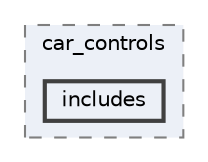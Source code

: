 digraph "apps/car_controls/includes"
{
 // LATEX_PDF_SIZE
  bgcolor="transparent";
  edge [fontname=Helvetica,fontsize=10,labelfontname=Helvetica,labelfontsize=10];
  node [fontname=Helvetica,fontsize=10,shape=box,height=0.2,width=0.4];
  compound=true
  subgraph clusterdir_3a73acc705ac82e894010e833d7f3973 {
    graph [ bgcolor="#ecf0f7", pencolor="grey50", label="car_controls", fontname=Helvetica,fontsize=10 style="filled,dashed", URL="dir_3a73acc705ac82e894010e833d7f3973.html",tooltip=""]
  dir_8ea8c5fce4af4e3cde6c27b4e1cbd2c6 [label="includes", fillcolor="#ecf0f7", color="grey25", style="filled,bold", URL="dir_8ea8c5fce4af4e3cde6c27b4e1cbd2c6.html",tooltip=""];
  }
}
